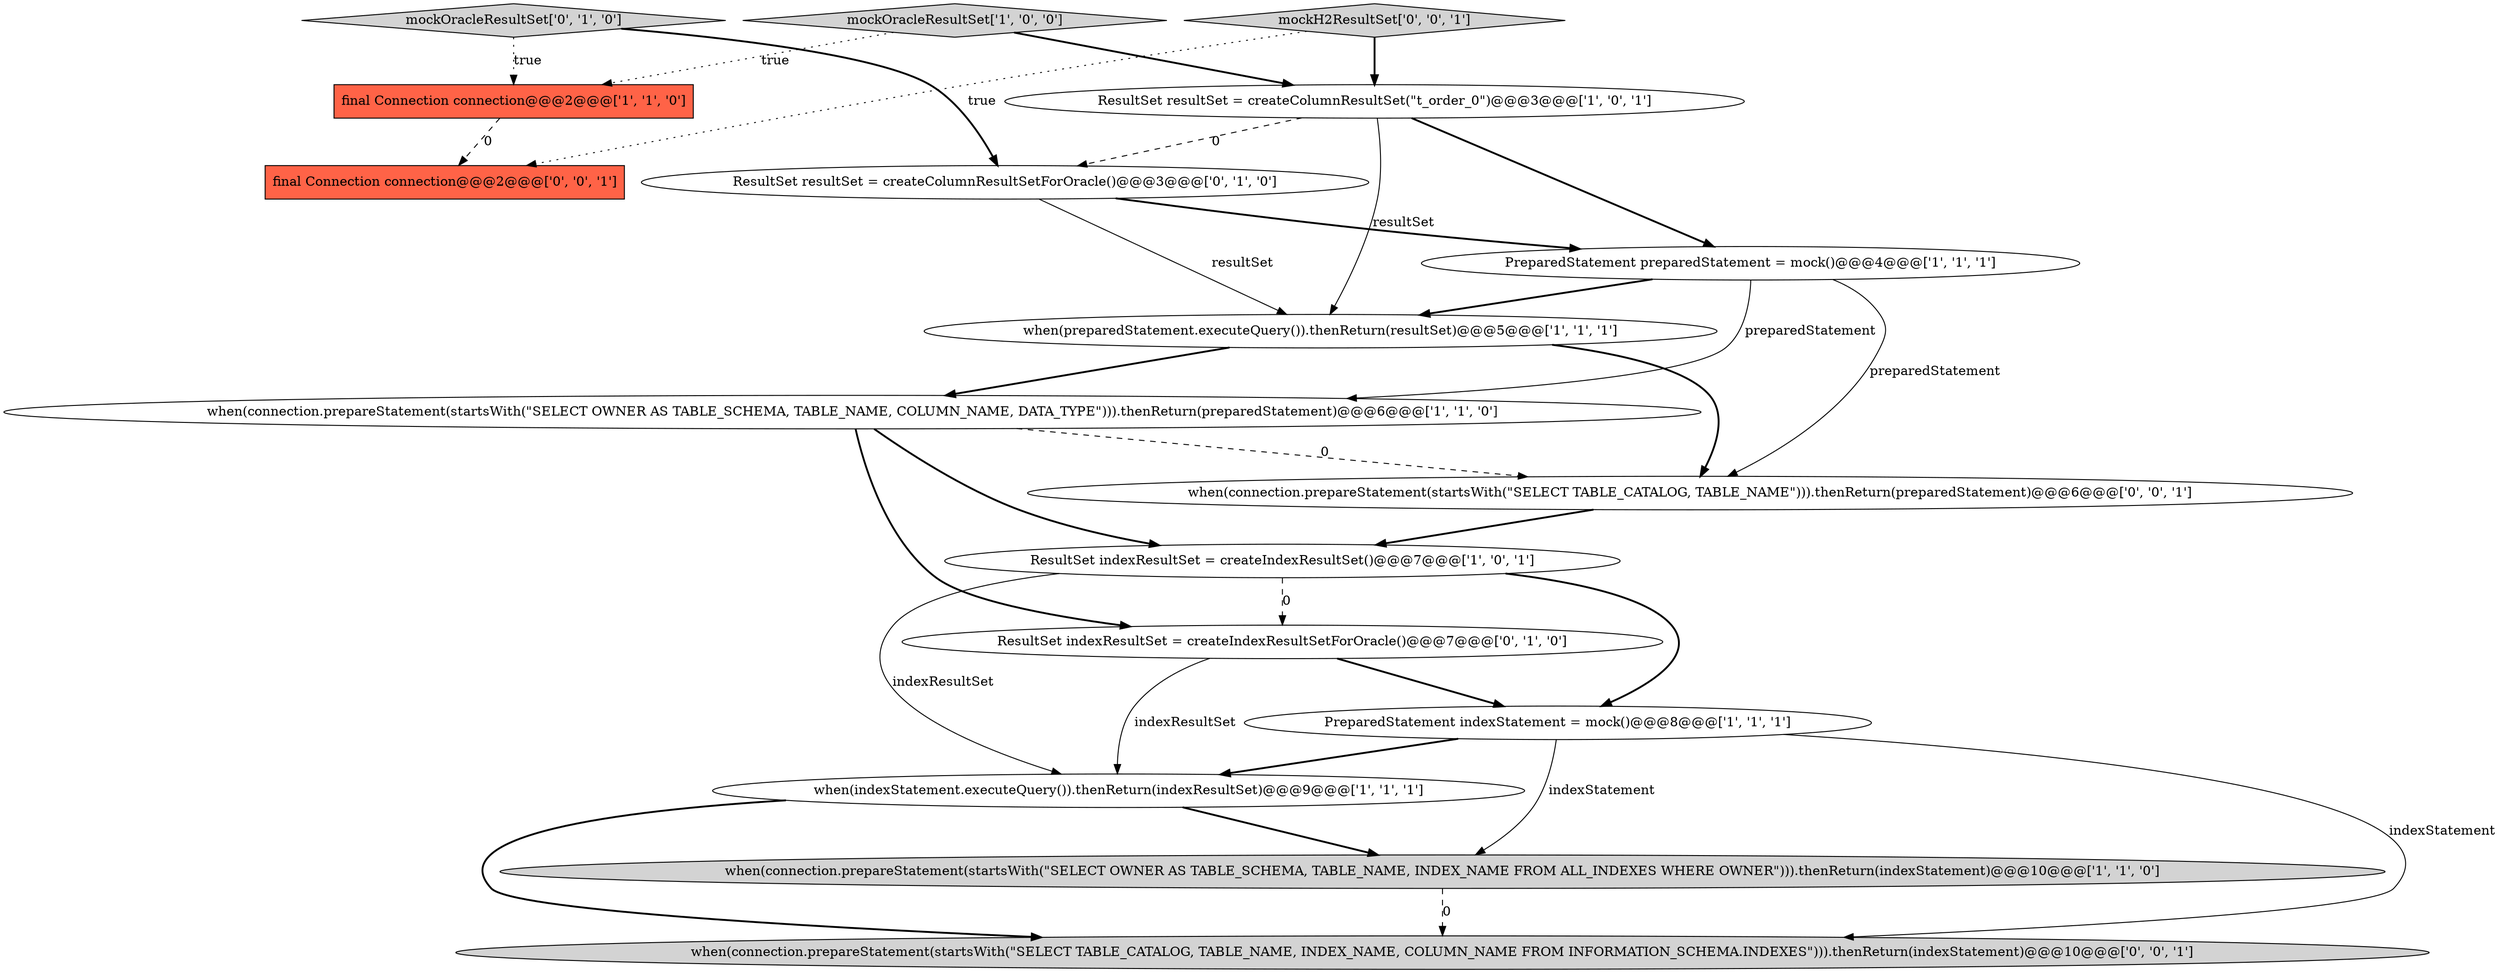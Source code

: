 digraph {
3 [style = filled, label = "ResultSet resultSet = createColumnResultSet(\"t_order_0\")@@@3@@@['1', '0', '1']", fillcolor = white, shape = ellipse image = "AAA0AAABBB1BBB"];
14 [style = filled, label = "when(connection.prepareStatement(startsWith(\"SELECT TABLE_CATALOG, TABLE_NAME\"))).thenReturn(preparedStatement)@@@6@@@['0', '0', '1']", fillcolor = white, shape = ellipse image = "AAA0AAABBB3BBB"];
15 [style = filled, label = "mockH2ResultSet['0', '0', '1']", fillcolor = lightgray, shape = diamond image = "AAA0AAABBB3BBB"];
2 [style = filled, label = "PreparedStatement indexStatement = mock()@@@8@@@['1', '1', '1']", fillcolor = white, shape = ellipse image = "AAA0AAABBB1BBB"];
7 [style = filled, label = "ResultSet indexResultSet = createIndexResultSet()@@@7@@@['1', '0', '1']", fillcolor = white, shape = ellipse image = "AAA0AAABBB1BBB"];
8 [style = filled, label = "when(connection.prepareStatement(startsWith(\"SELECT OWNER AS TABLE_SCHEMA, TABLE_NAME, INDEX_NAME FROM ALL_INDEXES WHERE OWNER\"))).thenReturn(indexStatement)@@@10@@@['1', '1', '0']", fillcolor = lightgray, shape = ellipse image = "AAA0AAABBB1BBB"];
0 [style = filled, label = "mockOracleResultSet['1', '0', '0']", fillcolor = lightgray, shape = diamond image = "AAA0AAABBB1BBB"];
5 [style = filled, label = "when(connection.prepareStatement(startsWith(\"SELECT OWNER AS TABLE_SCHEMA, TABLE_NAME, COLUMN_NAME, DATA_TYPE\"))).thenReturn(preparedStatement)@@@6@@@['1', '1', '0']", fillcolor = white, shape = ellipse image = "AAA0AAABBB1BBB"];
12 [style = filled, label = "ResultSet indexResultSet = createIndexResultSetForOracle()@@@7@@@['0', '1', '0']", fillcolor = white, shape = ellipse image = "AAA1AAABBB2BBB"];
6 [style = filled, label = "when(preparedStatement.executeQuery()).thenReturn(resultSet)@@@5@@@['1', '1', '1']", fillcolor = white, shape = ellipse image = "AAA0AAABBB1BBB"];
1 [style = filled, label = "final Connection connection@@@2@@@['1', '1', '0']", fillcolor = tomato, shape = box image = "AAA0AAABBB1BBB"];
16 [style = filled, label = "when(connection.prepareStatement(startsWith(\"SELECT TABLE_CATALOG, TABLE_NAME, INDEX_NAME, COLUMN_NAME FROM INFORMATION_SCHEMA.INDEXES\"))).thenReturn(indexStatement)@@@10@@@['0', '0', '1']", fillcolor = lightgray, shape = ellipse image = "AAA0AAABBB3BBB"];
4 [style = filled, label = "PreparedStatement preparedStatement = mock()@@@4@@@['1', '1', '1']", fillcolor = white, shape = ellipse image = "AAA0AAABBB1BBB"];
10 [style = filled, label = "ResultSet resultSet = createColumnResultSetForOracle()@@@3@@@['0', '1', '0']", fillcolor = white, shape = ellipse image = "AAA1AAABBB2BBB"];
9 [style = filled, label = "when(indexStatement.executeQuery()).thenReturn(indexResultSet)@@@9@@@['1', '1', '1']", fillcolor = white, shape = ellipse image = "AAA0AAABBB1BBB"];
13 [style = filled, label = "final Connection connection@@@2@@@['0', '0', '1']", fillcolor = tomato, shape = box image = "AAA0AAABBB3BBB"];
11 [style = filled, label = "mockOracleResultSet['0', '1', '0']", fillcolor = lightgray, shape = diamond image = "AAA0AAABBB2BBB"];
4->6 [style = bold, label=""];
8->16 [style = dashed, label="0"];
14->7 [style = bold, label=""];
0->1 [style = dotted, label="true"];
15->13 [style = dotted, label="true"];
5->14 [style = dashed, label="0"];
12->9 [style = solid, label="indexResultSet"];
3->10 [style = dashed, label="0"];
9->16 [style = bold, label=""];
12->2 [style = bold, label=""];
2->16 [style = solid, label="indexStatement"];
0->3 [style = bold, label=""];
10->6 [style = solid, label="resultSet"];
3->6 [style = solid, label="resultSet"];
1->13 [style = dashed, label="0"];
2->9 [style = bold, label=""];
11->10 [style = bold, label=""];
6->14 [style = bold, label=""];
4->5 [style = solid, label="preparedStatement"];
10->4 [style = bold, label=""];
7->9 [style = solid, label="indexResultSet"];
11->1 [style = dotted, label="true"];
4->14 [style = solid, label="preparedStatement"];
2->8 [style = solid, label="indexStatement"];
7->12 [style = dashed, label="0"];
6->5 [style = bold, label=""];
15->3 [style = bold, label=""];
5->12 [style = bold, label=""];
9->8 [style = bold, label=""];
3->4 [style = bold, label=""];
5->7 [style = bold, label=""];
7->2 [style = bold, label=""];
}
